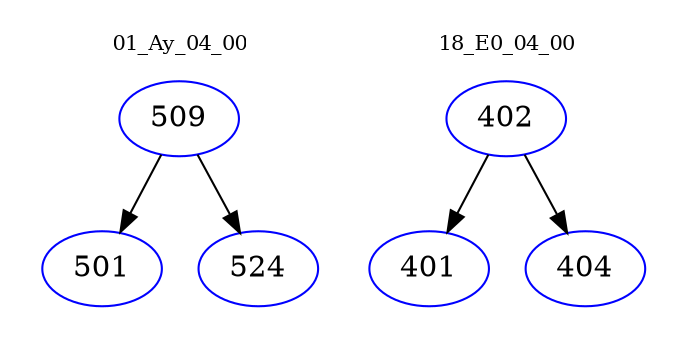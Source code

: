 digraph{
subgraph cluster_0 {
color = white
label = "01_Ay_04_00";
fontsize=10;
T0_509 [label="509", color="blue"]
T0_509 -> T0_501 [color="black"]
T0_501 [label="501", color="blue"]
T0_509 -> T0_524 [color="black"]
T0_524 [label="524", color="blue"]
}
subgraph cluster_1 {
color = white
label = "18_E0_04_00";
fontsize=10;
T1_402 [label="402", color="blue"]
T1_402 -> T1_401 [color="black"]
T1_401 [label="401", color="blue"]
T1_402 -> T1_404 [color="black"]
T1_404 [label="404", color="blue"]
}
}
